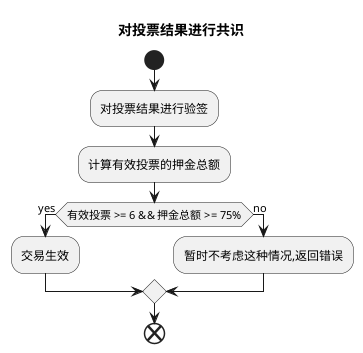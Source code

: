 @startuml
title 对投票结果进行共识
start
:对投票结果进行验签;
:计算有效投票的押金总额;
if (有效投票 >= 6 && 押金总额 >= 75%)then(yes)
    :交易生效;
else(no)
    :暂时不考虑这种情况,返回错误;
endif
end
@enduml